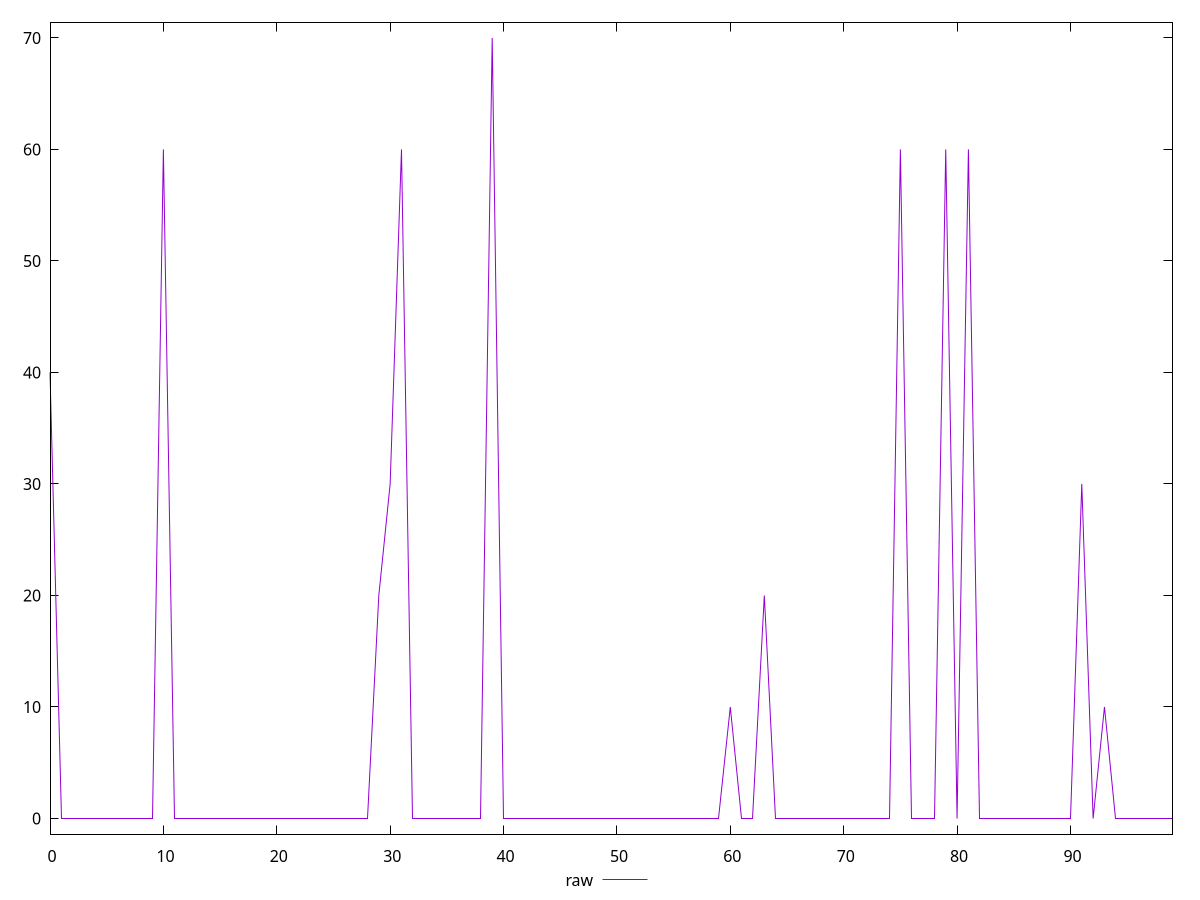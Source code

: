 reset

$raw <<EOF
0 40
1 0
2 0
3 0
4 0
5 0
6 0
7 0
8 0
9 0
10 60
11 0
12 0
13 0
14 0
15 0
16 0
17 0
18 0
19 0
20 0
21 0
22 0
23 0
24 0
25 0
26 0
27 0
28 0
29 20
30 30
31 60
32 0
33 0
34 0
35 0
36 0
37 0
38 0
39 70
40 0
41 0
42 0
43 0
44 0
45 0
46 0
47 0
48 0
49 0
50 0
51 0
52 0
53 0
54 0
55 0
56 0
57 0
58 0
59 0
60 10
61 0
62 0
63 20
64 0
65 0
66 0
67 0
68 0
69 0
70 0
71 0
72 0
73 0
74 0
75 60
76 0
77 0
78 0
79 60
80 0
81 60
82 0
83 0
84 0
85 0
86 0
87 0
88 0
89 0
90 0
91 30
92 0
93 10
94 0
95 0
96 0
97 0
98 0
99 0
EOF

set key outside below
set xrange [0:99]
set yrange [-1.4000000000000001:71.4]
set trange [-1.4000000000000001:71.4]
set terminal svg size 640, 500 enhanced background rgb 'white'
set output "reports/report_00031_2021-02-24T23-18-18.084Z/unused-css-rules/samples/card/raw/values.svg"

plot $raw title "raw" with line

reset
